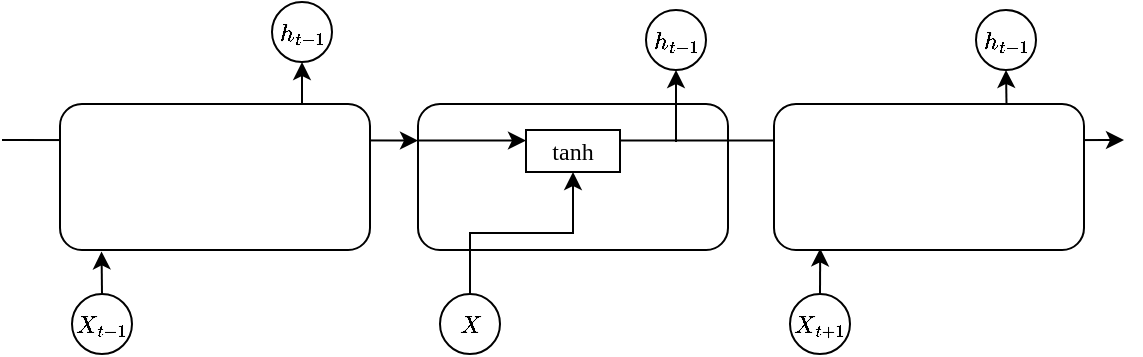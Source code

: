 <mxfile version="18.1.2" type="github" pages="4">
  <diagram id="EMZMHPRDQE-Ls_qf3bnq" name="第 1 页">
    <mxGraphModel dx="748" dy="395" grid="0" gridSize="10" guides="1" tooltips="1" connect="1" arrows="1" fold="1" page="1" pageScale="1" pageWidth="850" pageHeight="1100" math="1" shadow="0">
      <root>
        <mxCell id="0" />
        <mxCell id="1" parent="0" />
        <mxCell id="CDPST046NpbkrJbSnLtf-18" value="" style="rounded=1;whiteSpace=wrap;html=1;" parent="1" vertex="1">
          <mxGeometry x="328" y="204" width="155" height="73" as="geometry" />
        </mxCell>
        <mxCell id="WveIREcijUkHTM2SU-ys-4" style="edgeStyle=orthogonalEdgeStyle;rounded=0;orthogonalLoop=1;jettySize=auto;html=1;exitX=1;exitY=0.25;exitDx=0;exitDy=0;fontFamily=Noto Serif Simplified Chinese;fontSource=https%3A%2F%2Ffonts.googleapis.com%2Fcss%3Ffamily%3DNoto%2BSerif%2BSimplified%2BChinese;fontSize=11;elbow=vertical;" edge="1" parent="1" source="CDPST046NpbkrJbSnLtf-8">
          <mxGeometry relative="1" as="geometry">
            <mxPoint x="681" y="222" as="targetPoint" />
          </mxGeometry>
        </mxCell>
        <mxCell id="CDPST046NpbkrJbSnLtf-8" value="&lt;font face=&quot;Times New Roman&quot;&gt;tanh&lt;/font&gt;" style="rounded=0;whiteSpace=wrap;html=1;" parent="1" vertex="1">
          <mxGeometry x="382" y="217" width="47" height="21" as="geometry" />
        </mxCell>
        <mxCell id="CDPST046NpbkrJbSnLtf-21" style="edgeStyle=orthogonalEdgeStyle;rounded=0;orthogonalLoop=1;jettySize=auto;html=1;exitX=0.5;exitY=0;exitDx=0;exitDy=0;entryX=0.134;entryY=1.01;entryDx=0;entryDy=0;entryPerimeter=0;fontFamily=Times New Roman;" parent="1" source="CDPST046NpbkrJbSnLtf-11" target="WOzQezb-YbpJzm0etGFt-1" edge="1">
          <mxGeometry relative="1" as="geometry" />
        </mxCell>
        <mxCell id="CDPST046NpbkrJbSnLtf-11" value="$$X_{t-1}$$" style="ellipse;whiteSpace=wrap;html=1;aspect=fixed;fontFamily=Times New Roman;" parent="1" vertex="1">
          <mxGeometry x="155" y="299" width="30" height="30" as="geometry" />
        </mxCell>
        <mxCell id="WveIREcijUkHTM2SU-ys-3" style="edgeStyle=orthogonalEdgeStyle;rounded=0;orthogonalLoop=1;jettySize=auto;html=1;exitX=0.5;exitY=0;exitDx=0;exitDy=0;entryX=0.5;entryY=1;entryDx=0;entryDy=0;fontFamily=Noto Serif Simplified Chinese;fontSource=https%3A%2F%2Ffonts.googleapis.com%2Fcss%3Ffamily%3DNoto%2BSerif%2BSimplified%2BChinese;fontSize=11;elbow=vertical;" edge="1" parent="1" source="CDPST046NpbkrJbSnLtf-15" target="CDPST046NpbkrJbSnLtf-8">
          <mxGeometry relative="1" as="geometry" />
        </mxCell>
        <mxCell id="CDPST046NpbkrJbSnLtf-15" value="$$X$$" style="ellipse;whiteSpace=wrap;html=1;aspect=fixed;fontFamily=Times New Roman;" parent="1" vertex="1">
          <mxGeometry x="339" y="299" width="30" height="30" as="geometry" />
        </mxCell>
        <mxCell id="CDPST046NpbkrJbSnLtf-23" style="edgeStyle=orthogonalEdgeStyle;rounded=0;orthogonalLoop=1;jettySize=auto;html=1;exitX=0.5;exitY=0;exitDx=0;exitDy=0;entryX=0.149;entryY=0.989;entryDx=0;entryDy=0;entryPerimeter=0;fontFamily=Times New Roman;" parent="1" source="CDPST046NpbkrJbSnLtf-16" target="CDPST046NpbkrJbSnLtf-17" edge="1">
          <mxGeometry relative="1" as="geometry" />
        </mxCell>
        <mxCell id="CDPST046NpbkrJbSnLtf-16" value="$$X_{t+1}$$" style="ellipse;whiteSpace=wrap;html=1;aspect=fixed;fontFamily=Times New Roman;" parent="1" vertex="1">
          <mxGeometry x="514" y="299" width="30" height="30" as="geometry" />
        </mxCell>
        <mxCell id="WveIREcijUkHTM2SU-ys-9" style="edgeStyle=orthogonalEdgeStyle;rounded=0;orthogonalLoop=1;jettySize=auto;html=1;exitX=0.75;exitY=0;exitDx=0;exitDy=0;entryX=0.5;entryY=1;entryDx=0;entryDy=0;fontFamily=Noto Serif Simplified Chinese;fontSource=https%3A%2F%2Ffonts.googleapis.com%2Fcss%3Ffamily%3DNoto%2BSerif%2BSimplified%2BChinese;fontSize=11;elbow=vertical;" edge="1" parent="1" source="CDPST046NpbkrJbSnLtf-17" target="CDPST046NpbkrJbSnLtf-26">
          <mxGeometry relative="1" as="geometry" />
        </mxCell>
        <mxCell id="CDPST046NpbkrJbSnLtf-17" value="" style="rounded=1;whiteSpace=wrap;html=1;" parent="1" vertex="1">
          <mxGeometry x="506" y="204" width="155" height="73" as="geometry" />
        </mxCell>
        <mxCell id="CDPST046NpbkrJbSnLtf-24" value="$$h_{t-1}$$" style="ellipse;whiteSpace=wrap;html=1;aspect=fixed;fontFamily=Times New Roman;" parent="1" vertex="1">
          <mxGeometry x="255" y="153" width="30" height="30" as="geometry" />
        </mxCell>
        <mxCell id="CDPST046NpbkrJbSnLtf-25" value="$$h_{t-1}$$" style="ellipse;whiteSpace=wrap;html=1;aspect=fixed;fontFamily=Times New Roman;" parent="1" vertex="1">
          <mxGeometry x="442" y="157" width="30" height="30" as="geometry" />
        </mxCell>
        <mxCell id="CDPST046NpbkrJbSnLtf-26" value="$$h_{t-1}$$" style="ellipse;whiteSpace=wrap;html=1;aspect=fixed;fontFamily=Times New Roman;" parent="1" vertex="1">
          <mxGeometry x="607" y="157" width="30" height="30" as="geometry" />
        </mxCell>
        <mxCell id="WveIREcijUkHTM2SU-ys-1" value="" style="endArrow=classic;html=1;rounded=0;fontFamily=Noto Serif Simplified Chinese;fontSource=https%3A%2F%2Ffonts.googleapis.com%2Fcss%3Ffamily%3DNoto%2BSerif%2BSimplified%2BChinese;fontSize=11;curved=1;elbow=vertical;entryX=0;entryY=0.25;entryDx=0;entryDy=0;" edge="1" parent="1" target="CDPST046NpbkrJbSnLtf-18">
          <mxGeometry width="50" height="50" relative="1" as="geometry">
            <mxPoint x="120" y="222" as="sourcePoint" />
            <mxPoint x="123" y="184" as="targetPoint" />
          </mxGeometry>
        </mxCell>
        <mxCell id="WveIREcijUkHTM2SU-ys-5" style="edgeStyle=orthogonalEdgeStyle;rounded=0;orthogonalLoop=1;jettySize=auto;html=1;exitX=0.75;exitY=0;exitDx=0;exitDy=0;entryX=0.5;entryY=1;entryDx=0;entryDy=0;fontFamily=Noto Serif Simplified Chinese;fontSource=https%3A%2F%2Ffonts.googleapis.com%2Fcss%3Ffamily%3DNoto%2BSerif%2BSimplified%2BChinese;fontSize=11;elbow=vertical;" edge="1" parent="1" source="WOzQezb-YbpJzm0etGFt-1" target="CDPST046NpbkrJbSnLtf-24">
          <mxGeometry relative="1" as="geometry" />
        </mxCell>
        <mxCell id="WOzQezb-YbpJzm0etGFt-1" value="" style="rounded=1;whiteSpace=wrap;html=1;" parent="1" vertex="1">
          <mxGeometry x="149" y="204" width="155" height="73" as="geometry" />
        </mxCell>
        <mxCell id="WveIREcijUkHTM2SU-ys-2" value="" style="endArrow=classic;html=1;rounded=0;fontFamily=Noto Serif Simplified Chinese;fontSource=https%3A%2F%2Ffonts.googleapis.com%2Fcss%3Ffamily%3DNoto%2BSerif%2BSimplified%2BChinese;fontSize=11;curved=1;elbow=vertical;exitX=0;exitY=0.25;exitDx=0;exitDy=0;entryX=0;entryY=0.25;entryDx=0;entryDy=0;" edge="1" parent="1" source="CDPST046NpbkrJbSnLtf-18" target="CDPST046NpbkrJbSnLtf-8">
          <mxGeometry width="50" height="50" relative="1" as="geometry">
            <mxPoint x="399" y="271" as="sourcePoint" />
            <mxPoint x="382" y="221" as="targetPoint" />
          </mxGeometry>
        </mxCell>
        <mxCell id="WveIREcijUkHTM2SU-ys-7" value="" style="endArrow=classic;html=1;rounded=0;fontFamily=Noto Serif Simplified Chinese;fontSource=https%3A%2F%2Ffonts.googleapis.com%2Fcss%3Ffamily%3DNoto%2BSerif%2BSimplified%2BChinese;fontSize=11;elbow=vertical;entryX=0.5;entryY=1;entryDx=0;entryDy=0;" edge="1" parent="1" target="CDPST046NpbkrJbSnLtf-25">
          <mxGeometry width="50" height="50" relative="1" as="geometry">
            <mxPoint x="457" y="223" as="sourcePoint" />
            <mxPoint x="515" y="211" as="targetPoint" />
          </mxGeometry>
        </mxCell>
      </root>
    </mxGraphModel>
  </diagram>
  <diagram id="I0seHJ-mc3InrynozngA" name="第 2 页">
    <mxGraphModel dx="1633" dy="862" grid="0" gridSize="10" guides="1" tooltips="1" connect="1" arrows="1" fold="1" page="1" pageScale="1" pageWidth="850" pageHeight="1100" math="1" shadow="0">
      <root>
        <mxCell id="0" />
        <mxCell id="1" parent="0" />
        <mxCell id="2tGEgCnMDD7LjguXCQ8--16" style="edgeStyle=orthogonalEdgeStyle;rounded=0;orthogonalLoop=1;jettySize=auto;html=1;exitX=0.25;exitY=1;exitDx=0;exitDy=0;entryX=0.5;entryY=0;entryDx=0;entryDy=0;entryPerimeter=0;fontFamily=Noto Serif Simplified Chinese;fontSource=https%3A%2F%2Ffonts.googleapis.com%2Fcss%3Ffamily%3DNoto%2BSerif%2BSimplified%2BChinese;fontSize=15;" edge="1" parent="1" source="2tGEgCnMDD7LjguXCQ8--12" target="2tGEgCnMDD7LjguXCQ8--1">
          <mxGeometry relative="1" as="geometry" />
        </mxCell>
        <mxCell id="2tGEgCnMDD7LjguXCQ8--12" value="" style="rounded=0;whiteSpace=wrap;html=1;fontSize=15;" vertex="1" parent="1">
          <mxGeometry x="379" y="164" width="170" height="67" as="geometry" />
        </mxCell>
        <mxCell id="2tGEgCnMDD7LjguXCQ8--10" value="" style="rounded=0;whiteSpace=wrap;html=1;fontSize=15;" vertex="1" parent="1">
          <mxGeometry x="118" y="164" width="232" height="67" as="geometry" />
        </mxCell>
        <mxCell id="2tGEgCnMDD7LjguXCQ8--20" value="" style="edgeStyle=orthogonalEdgeStyle;rounded=0;orthogonalLoop=1;jettySize=auto;html=1;fontFamily=Noto Serif Simplified Chinese;fontSource=https%3A%2F%2Ffonts.googleapis.com%2Fcss%3Ffamily%3DNoto%2BSerif%2BSimplified%2BChinese;fontSize=15;" edge="1" parent="1" source="2tGEgCnMDD7LjguXCQ8--1" target="2tGEgCnMDD7LjguXCQ8--19">
          <mxGeometry relative="1" as="geometry" />
        </mxCell>
        <mxCell id="2tGEgCnMDD7LjguXCQ8--1" value="&lt;font style=&quot;font-size: 20px;&quot;&gt;数据集&lt;/font&gt;" style="strokeWidth=2;html=1;shape=mxgraph.flowchart.terminator;whiteSpace=wrap;fontSize=20;" vertex="1" parent="1">
          <mxGeometry x="368" y="296" width="107" height="67" as="geometry" />
        </mxCell>
        <mxCell id="2tGEgCnMDD7LjguXCQ8--2" value="PM2.5" style="strokeWidth=2;html=1;shape=mxgraph.flowchart.start_2;whiteSpace=wrap;fontSize=15;" vertex="1" parent="1">
          <mxGeometry x="128" y="176" width="48" height="48" as="geometry" />
        </mxCell>
        <mxCell id="2tGEgCnMDD7LjguXCQ8--3" value="湿度" style="strokeWidth=2;html=1;shape=mxgraph.flowchart.start_2;whiteSpace=wrap;fontSize=15;" vertex="1" parent="1">
          <mxGeometry x="488" y="176" width="48" height="48" as="geometry" />
        </mxCell>
        <mxCell id="2tGEgCnMDD7LjguXCQ8--4" value="$$SO_{2}$$" style="strokeWidth=2;html=1;shape=mxgraph.flowchart.start_2;whiteSpace=wrap;fontSize=15;" vertex="1" parent="1">
          <mxGeometry x="199" y="176" width="48" height="48" as="geometry" />
        </mxCell>
        <mxCell id="2tGEgCnMDD7LjguXCQ8--5" value="$$NO_{2}$$" style="strokeWidth=2;html=1;shape=mxgraph.flowchart.start_2;whiteSpace=wrap;fontSize=15;" vertex="1" parent="1">
          <mxGeometry x="293" y="176" width="48" height="48" as="geometry" />
        </mxCell>
        <mxCell id="2tGEgCnMDD7LjguXCQ8--6" value="温度" style="strokeWidth=2;html=1;shape=mxgraph.flowchart.start_2;whiteSpace=wrap;fontSize=15;" vertex="1" parent="1">
          <mxGeometry x="390" y="176" width="48" height="48" as="geometry" />
        </mxCell>
        <mxCell id="2tGEgCnMDD7LjguXCQ8--8" value="" style="endArrow=none;dashed=1;html=1;dashPattern=1 3;strokeWidth=2;rounded=0;fontSize=15;" edge="1" parent="1">
          <mxGeometry width="50" height="50" relative="1" as="geometry">
            <mxPoint x="255" y="199.86" as="sourcePoint" />
            <mxPoint x="284" y="199.86" as="targetPoint" />
          </mxGeometry>
        </mxCell>
        <mxCell id="2tGEgCnMDD7LjguXCQ8--9" value="" style="endArrow=none;dashed=1;html=1;dashPattern=1 3;strokeWidth=2;rounded=0;fontSize=15;" edge="1" parent="1">
          <mxGeometry width="50" height="50" relative="1" as="geometry">
            <mxPoint x="449" y="199.9" as="sourcePoint" />
            <mxPoint x="478" y="199.9" as="targetPoint" />
          </mxGeometry>
        </mxCell>
        <mxCell id="2tGEgCnMDD7LjguXCQ8--11" value="&lt;font data-font-src=&quot;https://fonts.googleapis.com/css?family=Noto+Serif+Simplified+Chinese&quot; face=&quot;Noto Serif Simplified Chinese&quot; style=&quot;font-size: 20px;&quot;&gt;空气质量参数&lt;/font&gt;" style="text;html=1;align=center;verticalAlign=middle;resizable=0;points=[];autosize=1;strokeColor=none;fillColor=none;fontSize=20;" vertex="1" parent="1">
          <mxGeometry x="163" y="132" width="130" height="29" as="geometry" />
        </mxCell>
        <mxCell id="2tGEgCnMDD7LjguXCQ8--13" value="&lt;font data-font-src=&quot;https://fonts.googleapis.com/css?family=Noto+Serif+Simplified+Chinese&quot; face=&quot;Noto Serif Simplified Chinese&quot; style=&quot;font-size: 20px;&quot;&gt;气象参数&lt;/font&gt;" style="text;html=1;align=center;verticalAlign=middle;resizable=0;points=[];autosize=1;strokeColor=none;fillColor=none;fontFamily=Times New Roman;fontSize=20;" vertex="1" parent="1">
          <mxGeometry x="415" y="132" width="90" height="29" as="geometry" />
        </mxCell>
        <mxCell id="2tGEgCnMDD7LjguXCQ8--14" value="" style="strokeWidth=2;html=1;shape=mxgraph.flowchart.start_2;whiteSpace=wrap;fontSize=15;" vertex="1" parent="1">
          <mxGeometry x="596" y="176" width="48" height="48" as="geometry" />
        </mxCell>
        <mxCell id="2tGEgCnMDD7LjguXCQ8--15" value="" style="endArrow=classic;html=1;rounded=0;fontFamily=Noto Serif Simplified Chinese;fontSource=https%3A%2F%2Ffonts.googleapis.com%2Fcss%3Ffamily%3DNoto%2BSerif%2BSimplified%2BChinese;entryX=0.11;entryY=0.11;entryDx=0;entryDy=0;entryPerimeter=0;fontSize=15;" edge="1" parent="1" target="2tGEgCnMDD7LjguXCQ8--1">
          <mxGeometry width="50" height="50" relative="1" as="geometry">
            <mxPoint x="228" y="231" as="sourcePoint" />
            <mxPoint x="293" y="292" as="targetPoint" />
          </mxGeometry>
        </mxCell>
        <mxCell id="2tGEgCnMDD7LjguXCQ8--18" value="" style="endArrow=classic;html=1;rounded=0;fontFamily=Noto Serif Simplified Chinese;fontSource=https%3A%2F%2Ffonts.googleapis.com%2Fcss%3Ffamily%3DNoto%2BSerif%2BSimplified%2BChinese;entryX=0.89;entryY=0.11;entryDx=0;entryDy=0;entryPerimeter=0;exitX=0.5;exitY=1;exitDx=0;exitDy=0;exitPerimeter=0;fontSize=15;" edge="1" parent="1" source="2tGEgCnMDD7LjguXCQ8--14" target="2tGEgCnMDD7LjguXCQ8--1">
          <mxGeometry width="50" height="50" relative="1" as="geometry">
            <mxPoint x="523" y="328" as="sourcePoint" />
            <mxPoint x="573" y="278" as="targetPoint" />
          </mxGeometry>
        </mxCell>
        <mxCell id="2tGEgCnMDD7LjguXCQ8--24" value="" style="edgeStyle=orthogonalEdgeStyle;rounded=0;orthogonalLoop=1;jettySize=auto;html=1;fontFamily=Noto Serif Simplified Chinese;fontSource=https%3A%2F%2Ffonts.googleapis.com%2Fcss%3Ffamily%3DNoto%2BSerif%2BSimplified%2BChinese;fontSize=15;" edge="1" parent="1" source="2tGEgCnMDD7LjguXCQ8--19" target="2tGEgCnMDD7LjguXCQ8--23">
          <mxGeometry relative="1" as="geometry" />
        </mxCell>
        <mxCell id="2tGEgCnMDD7LjguXCQ8--19" value="&lt;span style=&quot;font-size: 20px;&quot;&gt;训练模块&lt;/span&gt;" style="strokeWidth=2;html=1;shape=mxgraph.flowchart.terminator;whiteSpace=wrap;fontSize=20;" vertex="1" parent="1">
          <mxGeometry x="368" y="407" width="109" height="67" as="geometry" />
        </mxCell>
        <mxCell id="2tGEgCnMDD7LjguXCQ8--22" value="数据采集" style="text;html=1;align=center;verticalAlign=middle;resizable=0;points=[];autosize=1;strokeColor=none;fillColor=none;fontSize=20;fontFamily=Noto Serif Simplified Chinese;" vertex="1" parent="1">
          <mxGeometry x="725" y="249.5" width="90" height="28" as="geometry" />
        </mxCell>
        <mxCell id="2tGEgCnMDD7LjguXCQ8--27" value="" style="edgeStyle=orthogonalEdgeStyle;rounded=0;orthogonalLoop=1;jettySize=auto;html=1;fontFamily=Noto Serif Simplified Chinese;fontSource=https%3A%2F%2Ffonts.googleapis.com%2Fcss%3Ffamily%3DNoto%2BSerif%2BSimplified%2BChinese;fontSize=15;" edge="1" parent="1" source="2tGEgCnMDD7LjguXCQ8--23" target="2tGEgCnMDD7LjguXCQ8--26">
          <mxGeometry relative="1" as="geometry" />
        </mxCell>
        <mxCell id="2tGEgCnMDD7LjguXCQ8--23" value="&lt;span style=&quot;font-size: 20px;&quot;&gt;预测模块&lt;/span&gt;" style="strokeWidth=2;html=1;shape=mxgraph.flowchart.terminator;whiteSpace=wrap;fontSize=20;" vertex="1" parent="1">
          <mxGeometry x="368" y="516.5" width="109" height="67" as="geometry" />
        </mxCell>
        <mxCell id="2tGEgCnMDD7LjguXCQ8--37" style="edgeStyle=orthogonalEdgeStyle;rounded=0;orthogonalLoop=1;jettySize=auto;html=1;exitX=0;exitY=0.5;exitDx=0;exitDy=0;exitPerimeter=0;entryX=0.5;entryY=0;entryDx=0;entryDy=0;fontFamily=Noto Serif Simplified Chinese;fontSource=https%3A%2F%2Ffonts.googleapis.com%2Fcss%3Ffamily%3DNoto%2BSerif%2BSimplified%2BChinese;fontSize=15;" edge="1" parent="1" source="2tGEgCnMDD7LjguXCQ8--26" target="2tGEgCnMDD7LjguXCQ8--33">
          <mxGeometry relative="1" as="geometry" />
        </mxCell>
        <mxCell id="2tGEgCnMDD7LjguXCQ8--40" style="edgeStyle=orthogonalEdgeStyle;rounded=0;orthogonalLoop=1;jettySize=auto;html=1;exitX=1;exitY=0.5;exitDx=0;exitDy=0;exitPerimeter=0;entryX=0.5;entryY=0;entryDx=0;entryDy=0;fontFamily=Noto Serif Simplified Chinese;fontSource=https%3A%2F%2Ffonts.googleapis.com%2Fcss%3Ffamily%3DNoto%2BSerif%2BSimplified%2BChinese;fontSize=15;" edge="1" parent="1" source="2tGEgCnMDD7LjguXCQ8--26" target="2tGEgCnMDD7LjguXCQ8--39">
          <mxGeometry relative="1" as="geometry" />
        </mxCell>
        <mxCell id="2tGEgCnMDD7LjguXCQ8--26" value="&lt;span style=&quot;font-size: 20px;&quot;&gt;输出结果&lt;/span&gt;" style="strokeWidth=2;html=1;shape=mxgraph.flowchart.terminator;whiteSpace=wrap;fontSize=20;" vertex="1" parent="1">
          <mxGeometry x="368" y="626" width="109" height="67" as="geometry" />
        </mxCell>
        <mxCell id="2tGEgCnMDD7LjguXCQ8--28" value="&lt;span style=&quot;font-family: Helvetica; font-size: 20px;&quot;&gt;其他参数&lt;/span&gt;" style="text;html=1;align=center;verticalAlign=middle;resizable=0;points=[];autosize=1;strokeColor=none;fillColor=none;fontSize=20;fontFamily=Noto Serif Simplified Chinese;" vertex="1" parent="1">
          <mxGeometry x="579" y="132" width="90" height="29" as="geometry" />
        </mxCell>
        <mxCell id="2tGEgCnMDD7LjguXCQ8--31" value="数据预处理" style="text;html=1;align=center;verticalAlign=middle;resizable=0;points=[];autosize=1;strokeColor=none;fillColor=none;fontSize=20;fontFamily=Noto Serif Simplified Chinese;" vertex="1" parent="1">
          <mxGeometry x="439" y="368" width="110" height="28" as="geometry" />
        </mxCell>
        <mxCell id="2tGEgCnMDD7LjguXCQ8--32" value="" style="endArrow=none;dashed=1;html=1;dashPattern=1 3;strokeWidth=2;rounded=0;fontSize=15;" edge="1" parent="1">
          <mxGeometry width="50" height="50" relative="1" as="geometry">
            <mxPoint x="605.5" y="199.8" as="sourcePoint" />
            <mxPoint x="634.5" y="199.8" as="targetPoint" />
          </mxGeometry>
        </mxCell>
        <mxCell id="2tGEgCnMDD7LjguXCQ8--33" value="Excel/Csv数据" style="rounded=0;whiteSpace=wrap;html=1;fontSize=20;" vertex="1" parent="1">
          <mxGeometry x="215" y="711" width="135" height="37" as="geometry" />
        </mxCell>
        <mxCell id="2tGEgCnMDD7LjguXCQ8--39" value="曲线图" style="rounded=0;whiteSpace=wrap;html=1;fontSize=20;" vertex="1" parent="1">
          <mxGeometry x="488" y="711" width="135" height="37" as="geometry" />
        </mxCell>
        <mxCell id="2tGEgCnMDD7LjguXCQ8--41" value="" style="strokeWidth=2;html=1;shape=mxgraph.flowchart.annotation_2;align=left;labelPosition=right;pointerEvents=1;fontFamily=Noto Serif Simplified Chinese;fontSource=https%3A%2F%2Ffonts.googleapis.com%2Fcss%3Ffamily%3DNoto%2BSerif%2BSimplified%2BChinese;fontSize=15;rotation=-180;" vertex="1" parent="1">
          <mxGeometry x="660" y="213.5" width="50" height="100" as="geometry" />
        </mxCell>
      </root>
    </mxGraphModel>
  </diagram>
  <diagram id="lQTyZTXMPaL4OQDkoCTH" name="第 3 页">
    <mxGraphModel dx="898" dy="474" grid="0" gridSize="10" guides="1" tooltips="1" connect="1" arrows="1" fold="1" page="1" pageScale="1" pageWidth="850" pageHeight="1100" math="0" shadow="0">
      <root>
        <mxCell id="0" />
        <mxCell id="1" parent="0" />
        <mxCell id="EgnBDkRhP-dgT7mE24fC-1" value="" style="ellipse;whiteSpace=wrap;html=1;aspect=fixed;fontFamily=Noto Serif Simplified Chinese;fontSource=https%3A%2F%2Ffonts.googleapis.com%2Fcss%3Ffamily%3DNoto%2BSerif%2BSimplified%2BChinese;fontSize=20;" vertex="1" parent="1">
          <mxGeometry x="123" y="130" width="31" height="31" as="geometry" />
        </mxCell>
        <mxCell id="EgnBDkRhP-dgT7mE24fC-2" value="" style="ellipse;whiteSpace=wrap;html=1;aspect=fixed;fontFamily=Noto Serif Simplified Chinese;fontSource=https%3A%2F%2Ffonts.googleapis.com%2Fcss%3Ffamily%3DNoto%2BSerif%2BSimplified%2BChinese;fontSize=20;" vertex="1" parent="1">
          <mxGeometry x="234" y="161" width="31" height="31" as="geometry" />
        </mxCell>
        <mxCell id="EgnBDkRhP-dgT7mE24fC-3" value="" style="ellipse;whiteSpace=wrap;html=1;aspect=fixed;fontFamily=Noto Serif Simplified Chinese;fontSource=https%3A%2F%2Ffonts.googleapis.com%2Fcss%3Ffamily%3DNoto%2BSerif%2BSimplified%2BChinese;fontSize=20;" vertex="1" parent="1">
          <mxGeometry x="123" y="186" width="31" height="31" as="geometry" />
        </mxCell>
        <mxCell id="EgnBDkRhP-dgT7mE24fC-4" value="" style="ellipse;whiteSpace=wrap;html=1;aspect=fixed;fontFamily=Noto Serif Simplified Chinese;fontSource=https%3A%2F%2Ffonts.googleapis.com%2Fcss%3Ffamily%3DNoto%2BSerif%2BSimplified%2BChinese;fontSize=20;" vertex="1" parent="1">
          <mxGeometry x="123" y="242" width="31" height="31" as="geometry" />
        </mxCell>
        <mxCell id="EgnBDkRhP-dgT7mE24fC-5" value="" style="ellipse;whiteSpace=wrap;html=1;aspect=fixed;fontFamily=Noto Serif Simplified Chinese;fontSource=https%3A%2F%2Ffonts.googleapis.com%2Fcss%3Ffamily%3DNoto%2BSerif%2BSimplified%2BChinese;fontSize=20;" vertex="1" parent="1">
          <mxGeometry x="123" y="298" width="31" height="31" as="geometry" />
        </mxCell>
        <mxCell id="EgnBDkRhP-dgT7mE24fC-7" value="" style="ellipse;whiteSpace=wrap;html=1;aspect=fixed;fontFamily=Noto Serif Simplified Chinese;fontSource=https%3A%2F%2Ffonts.googleapis.com%2Fcss%3Ffamily%3DNoto%2BSerif%2BSimplified%2BChinese;fontSize=20;" vertex="1" parent="1">
          <mxGeometry x="234" y="217" width="31" height="31" as="geometry" />
        </mxCell>
        <mxCell id="EgnBDkRhP-dgT7mE24fC-9" value="" style="ellipse;whiteSpace=wrap;html=1;aspect=fixed;fontFamily=Noto Serif Simplified Chinese;fontSource=https%3A%2F%2Ffonts.googleapis.com%2Fcss%3Ffamily%3DNoto%2BSerif%2BSimplified%2BChinese;fontSize=20;" vertex="1" parent="1">
          <mxGeometry x="234" y="273" width="31" height="31" as="geometry" />
        </mxCell>
        <mxCell id="EgnBDkRhP-dgT7mE24fC-12" value="" style="ellipse;whiteSpace=wrap;html=1;aspect=fixed;fontFamily=Noto Serif Simplified Chinese;fontSource=https%3A%2F%2Ffonts.googleapis.com%2Fcss%3Ffamily%3DNoto%2BSerif%2BSimplified%2BChinese;fontSize=20;" vertex="1" parent="1">
          <mxGeometry x="313" y="248" width="31" height="31" as="geometry" />
        </mxCell>
        <mxCell id="EgnBDkRhP-dgT7mE24fC-13" value="" style="ellipse;whiteSpace=wrap;html=1;aspect=fixed;fontFamily=Noto Serif Simplified Chinese;fontSource=https%3A%2F%2Ffonts.googleapis.com%2Fcss%3Ffamily%3DNoto%2BSerif%2BSimplified%2BChinese;fontSize=20;" vertex="1" parent="1">
          <mxGeometry x="313" y="192" width="31" height="31" as="geometry" />
        </mxCell>
        <mxCell id="EgnBDkRhP-dgT7mE24fC-15" value="" style="ellipse;whiteSpace=wrap;html=1;aspect=fixed;fontFamily=Noto Serif Simplified Chinese;fontSource=https%3A%2F%2Ffonts.googleapis.com%2Fcss%3Ffamily%3DNoto%2BSerif%2BSimplified%2BChinese;fontSize=20;" vertex="1" parent="1">
          <mxGeometry x="425" y="223" width="31" height="31" as="geometry" />
        </mxCell>
        <mxCell id="EgnBDkRhP-dgT7mE24fC-16" value="" style="strokeWidth=1;html=1;shape=mxgraph.flowchart.annotation_2;align=left;labelPosition=right;pointerEvents=1;fontFamily=Noto Serif Simplified Chinese;fontSource=https%3A%2F%2Ffonts.googleapis.com%2Fcss%3Ffamily%3DNoto%2BSerif%2BSimplified%2BChinese;fontSize=11;rotation=90;" vertex="1" parent="1">
          <mxGeometry x="278" y="35" width="50" height="171" as="geometry" />
        </mxCell>
        <mxCell id="EgnBDkRhP-dgT7mE24fC-17" value="隐藏层" style="text;html=1;align=center;verticalAlign=middle;resizable=0;points=[];autosize=1;strokeColor=none;fillColor=none;fontSize=20;fontFamily=Noto Serif Simplified Chinese;" vertex="1" parent="1">
          <mxGeometry x="265" y="63" width="70" height="28" as="geometry" />
        </mxCell>
        <mxCell id="EgnBDkRhP-dgT7mE24fC-18" value="输入层" style="text;html=1;align=center;verticalAlign=middle;resizable=0;points=[];autosize=1;strokeColor=none;fillColor=none;fontSize=20;fontFamily=Noto Serif Simplified Chinese;" vertex="1" parent="1">
          <mxGeometry x="103.5" y="63" width="70" height="28" as="geometry" />
        </mxCell>
        <mxCell id="EgnBDkRhP-dgT7mE24fC-19" value="输出层" style="text;html=1;align=center;verticalAlign=middle;resizable=0;points=[];autosize=1;strokeColor=none;fillColor=none;fontSize=20;fontFamily=Noto Serif Simplified Chinese;" vertex="1" parent="1">
          <mxGeometry x="405.5" y="63" width="70" height="28" as="geometry" />
        </mxCell>
        <mxCell id="EgnBDkRhP-dgT7mE24fC-33" value="" style="endArrow=classic;html=1;rounded=0;fontFamily=Noto Serif Simplified Chinese;fontSource=https%3A%2F%2Ffonts.googleapis.com%2Fcss%3Ffamily%3DNoto%2BSerif%2BSimplified%2BChinese;fontSize=11;curved=1;elbow=vertical;exitX=1;exitY=0.5;exitDx=0;exitDy=0;entryX=0;entryY=0.5;entryDx=0;entryDy=0;" edge="1" parent="1" source="EgnBDkRhP-dgT7mE24fC-1" target="EgnBDkRhP-dgT7mE24fC-2">
          <mxGeometry width="50" height="50" relative="1" as="geometry">
            <mxPoint x="162" y="175" as="sourcePoint" />
            <mxPoint x="212" y="125" as="targetPoint" />
          </mxGeometry>
        </mxCell>
        <mxCell id="EgnBDkRhP-dgT7mE24fC-34" value="" style="endArrow=classic;html=1;rounded=0;fontFamily=Noto Serif Simplified Chinese;fontSource=https%3A%2F%2Ffonts.googleapis.com%2Fcss%3Ffamily%3DNoto%2BSerif%2BSimplified%2BChinese;fontSize=11;curved=1;elbow=vertical;exitX=1;exitY=0.5;exitDx=0;exitDy=0;entryX=0;entryY=0.5;entryDx=0;entryDy=0;" edge="1" parent="1" source="EgnBDkRhP-dgT7mE24fC-1" target="EgnBDkRhP-dgT7mE24fC-7">
          <mxGeometry width="50" height="50" relative="1" as="geometry">
            <mxPoint x="154" y="175" as="sourcePoint" />
            <mxPoint x="234" y="206" as="targetPoint" />
          </mxGeometry>
        </mxCell>
        <mxCell id="EgnBDkRhP-dgT7mE24fC-35" value="" style="endArrow=classic;html=1;rounded=0;fontFamily=Noto Serif Simplified Chinese;fontSource=https%3A%2F%2Ffonts.googleapis.com%2Fcss%3Ffamily%3DNoto%2BSerif%2BSimplified%2BChinese;fontSize=11;curved=1;elbow=vertical;exitX=1;exitY=0.5;exitDx=0;exitDy=0;entryX=0;entryY=0.5;entryDx=0;entryDy=0;" edge="1" parent="1" source="EgnBDkRhP-dgT7mE24fC-1" target="EgnBDkRhP-dgT7mE24fC-9">
          <mxGeometry width="50" height="50" relative="1" as="geometry">
            <mxPoint x="174" y="165.5" as="sourcePoint" />
            <mxPoint x="254" y="196.5" as="targetPoint" />
          </mxGeometry>
        </mxCell>
        <mxCell id="EgnBDkRhP-dgT7mE24fC-37" value="" style="endArrow=classic;html=1;rounded=0;fontFamily=Noto Serif Simplified Chinese;fontSource=https%3A%2F%2Ffonts.googleapis.com%2Fcss%3Ffamily%3DNoto%2BSerif%2BSimplified%2BChinese;fontSize=11;curved=1;elbow=vertical;exitX=1;exitY=0.5;exitDx=0;exitDy=0;entryX=0;entryY=0.5;entryDx=0;entryDy=0;" edge="1" parent="1" source="EgnBDkRhP-dgT7mE24fC-3" target="EgnBDkRhP-dgT7mE24fC-2">
          <mxGeometry width="50" height="50" relative="1" as="geometry">
            <mxPoint x="194" y="185.5" as="sourcePoint" />
            <mxPoint x="274" y="216.5" as="targetPoint" />
          </mxGeometry>
        </mxCell>
        <mxCell id="EgnBDkRhP-dgT7mE24fC-38" value="" style="endArrow=classic;html=1;rounded=0;fontFamily=Noto Serif Simplified Chinese;fontSource=https%3A%2F%2Ffonts.googleapis.com%2Fcss%3Ffamily%3DNoto%2BSerif%2BSimplified%2BChinese;fontSize=11;curved=1;elbow=vertical;exitX=1;exitY=0.5;exitDx=0;exitDy=0;entryX=0;entryY=0.5;entryDx=0;entryDy=0;" edge="1" parent="1" source="EgnBDkRhP-dgT7mE24fC-4" target="EgnBDkRhP-dgT7mE24fC-7">
          <mxGeometry width="50" height="50" relative="1" as="geometry">
            <mxPoint x="204" y="195.5" as="sourcePoint" />
            <mxPoint x="284" y="226.5" as="targetPoint" />
          </mxGeometry>
        </mxCell>
        <mxCell id="EgnBDkRhP-dgT7mE24fC-39" value="" style="endArrow=classic;html=1;rounded=0;fontFamily=Noto Serif Simplified Chinese;fontSource=https%3A%2F%2Ffonts.googleapis.com%2Fcss%3Ffamily%3DNoto%2BSerif%2BSimplified%2BChinese;fontSize=11;curved=1;elbow=vertical;exitX=1;exitY=0.5;exitDx=0;exitDy=0;entryX=0;entryY=0.5;entryDx=0;entryDy=0;" edge="1" parent="1" source="EgnBDkRhP-dgT7mE24fC-5" target="EgnBDkRhP-dgT7mE24fC-7">
          <mxGeometry width="50" height="50" relative="1" as="geometry">
            <mxPoint x="214" y="205.5" as="sourcePoint" />
            <mxPoint x="294" y="236.5" as="targetPoint" />
          </mxGeometry>
        </mxCell>
        <mxCell id="EgnBDkRhP-dgT7mE24fC-41" value="" style="endArrow=classic;html=1;rounded=0;fontFamily=Noto Serif Simplified Chinese;fontSource=https%3A%2F%2Ffonts.googleapis.com%2Fcss%3Ffamily%3DNoto%2BSerif%2BSimplified%2BChinese;fontSize=11;curved=1;elbow=vertical;exitX=1;exitY=0.5;exitDx=0;exitDy=0;entryX=0;entryY=0.5;entryDx=0;entryDy=0;" edge="1" parent="1" source="EgnBDkRhP-dgT7mE24fC-3" target="EgnBDkRhP-dgT7mE24fC-7">
          <mxGeometry width="50" height="50" relative="1" as="geometry">
            <mxPoint x="234" y="225.5" as="sourcePoint" />
            <mxPoint x="314" y="256.5" as="targetPoint" />
          </mxGeometry>
        </mxCell>
        <mxCell id="EgnBDkRhP-dgT7mE24fC-42" value="" style="endArrow=classic;html=1;rounded=0;fontFamily=Noto Serif Simplified Chinese;fontSource=https%3A%2F%2Ffonts.googleapis.com%2Fcss%3Ffamily%3DNoto%2BSerif%2BSimplified%2BChinese;fontSize=11;curved=1;elbow=vertical;exitX=1;exitY=0.5;exitDx=0;exitDy=0;entryX=0;entryY=0.5;entryDx=0;entryDy=0;" edge="1" parent="1" source="EgnBDkRhP-dgT7mE24fC-3" target="EgnBDkRhP-dgT7mE24fC-9">
          <mxGeometry width="50" height="50" relative="1" as="geometry">
            <mxPoint x="244" y="235.5" as="sourcePoint" />
            <mxPoint x="324" y="266.5" as="targetPoint" />
          </mxGeometry>
        </mxCell>
        <mxCell id="EgnBDkRhP-dgT7mE24fC-44" value="" style="endArrow=classic;html=1;rounded=0;fontFamily=Noto Serif Simplified Chinese;fontSource=https%3A%2F%2Ffonts.googleapis.com%2Fcss%3Ffamily%3DNoto%2BSerif%2BSimplified%2BChinese;fontSize=11;curved=1;elbow=vertical;exitX=1;exitY=0.5;exitDx=0;exitDy=0;entryX=0;entryY=0.5;entryDx=0;entryDy=0;" edge="1" parent="1" source="EgnBDkRhP-dgT7mE24fC-4" target="EgnBDkRhP-dgT7mE24fC-2">
          <mxGeometry width="50" height="50" relative="1" as="geometry">
            <mxPoint x="264" y="255.5" as="sourcePoint" />
            <mxPoint x="344" y="286.5" as="targetPoint" />
          </mxGeometry>
        </mxCell>
        <mxCell id="EgnBDkRhP-dgT7mE24fC-45" value="" style="endArrow=classic;html=1;rounded=0;fontFamily=Noto Serif Simplified Chinese;fontSource=https%3A%2F%2Ffonts.googleapis.com%2Fcss%3Ffamily%3DNoto%2BSerif%2BSimplified%2BChinese;fontSize=11;curved=1;elbow=vertical;exitX=1;exitY=0.5;exitDx=0;exitDy=0;entryX=0;entryY=0.5;entryDx=0;entryDy=0;" edge="1" parent="1" source="EgnBDkRhP-dgT7mE24fC-4" target="EgnBDkRhP-dgT7mE24fC-9">
          <mxGeometry width="50" height="50" relative="1" as="geometry">
            <mxPoint x="274" y="265.5" as="sourcePoint" />
            <mxPoint x="354" y="296.5" as="targetPoint" />
          </mxGeometry>
        </mxCell>
        <mxCell id="EgnBDkRhP-dgT7mE24fC-47" value="" style="endArrow=classic;html=1;rounded=0;fontFamily=Noto Serif Simplified Chinese;fontSource=https%3A%2F%2Ffonts.googleapis.com%2Fcss%3Ffamily%3DNoto%2BSerif%2BSimplified%2BChinese;fontSize=11;curved=1;elbow=vertical;exitX=1;exitY=0.5;exitDx=0;exitDy=0;entryX=0;entryY=0.5;entryDx=0;entryDy=0;" edge="1" parent="1" source="EgnBDkRhP-dgT7mE24fC-5" target="EgnBDkRhP-dgT7mE24fC-9">
          <mxGeometry width="50" height="50" relative="1" as="geometry">
            <mxPoint x="294" y="285.5" as="sourcePoint" />
            <mxPoint x="374" y="316.5" as="targetPoint" />
          </mxGeometry>
        </mxCell>
        <mxCell id="EgnBDkRhP-dgT7mE24fC-48" value="" style="endArrow=classic;html=1;rounded=0;fontFamily=Noto Serif Simplified Chinese;fontSource=https%3A%2F%2Ffonts.googleapis.com%2Fcss%3Ffamily%3DNoto%2BSerif%2BSimplified%2BChinese;fontSize=11;curved=1;elbow=vertical;exitX=1;exitY=0.5;exitDx=0;exitDy=0;entryX=0;entryY=0.5;entryDx=0;entryDy=0;" edge="1" parent="1" source="EgnBDkRhP-dgT7mE24fC-5" target="EgnBDkRhP-dgT7mE24fC-2">
          <mxGeometry width="50" height="50" relative="1" as="geometry">
            <mxPoint x="304" y="295.5" as="sourcePoint" />
            <mxPoint x="384" y="326.5" as="targetPoint" />
          </mxGeometry>
        </mxCell>
        <mxCell id="EgnBDkRhP-dgT7mE24fC-49" value="" style="endArrow=classic;html=1;rounded=0;fontFamily=Noto Serif Simplified Chinese;fontSource=https%3A%2F%2Ffonts.googleapis.com%2Fcss%3Ffamily%3DNoto%2BSerif%2BSimplified%2BChinese;fontSize=11;curved=1;elbow=vertical;exitX=1;exitY=0.5;exitDx=0;exitDy=0;entryX=0;entryY=0.5;entryDx=0;entryDy=0;" edge="1" parent="1" source="EgnBDkRhP-dgT7mE24fC-2" target="EgnBDkRhP-dgT7mE24fC-13">
          <mxGeometry width="50" height="50" relative="1" as="geometry">
            <mxPoint x="314" y="305.5" as="sourcePoint" />
            <mxPoint x="394" y="336.5" as="targetPoint" />
          </mxGeometry>
        </mxCell>
        <mxCell id="EgnBDkRhP-dgT7mE24fC-50" value="" style="endArrow=classic;html=1;rounded=0;fontFamily=Noto Serif Simplified Chinese;fontSource=https%3A%2F%2Ffonts.googleapis.com%2Fcss%3Ffamily%3DNoto%2BSerif%2BSimplified%2BChinese;fontSize=11;curved=1;elbow=vertical;exitX=1;exitY=0.5;exitDx=0;exitDy=0;entryX=0;entryY=0.5;entryDx=0;entryDy=0;" edge="1" parent="1" source="EgnBDkRhP-dgT7mE24fC-2" target="EgnBDkRhP-dgT7mE24fC-12">
          <mxGeometry width="50" height="50" relative="1" as="geometry">
            <mxPoint x="324" y="315.5" as="sourcePoint" />
            <mxPoint x="404" y="346.5" as="targetPoint" />
          </mxGeometry>
        </mxCell>
        <mxCell id="EgnBDkRhP-dgT7mE24fC-51" value="" style="endArrow=classic;html=1;rounded=0;fontFamily=Noto Serif Simplified Chinese;fontSource=https%3A%2F%2Ffonts.googleapis.com%2Fcss%3Ffamily%3DNoto%2BSerif%2BSimplified%2BChinese;fontSize=11;curved=1;elbow=vertical;exitX=1;exitY=0.5;exitDx=0;exitDy=0;entryX=0;entryY=0.5;entryDx=0;entryDy=0;" edge="1" parent="1" source="EgnBDkRhP-dgT7mE24fC-7" target="EgnBDkRhP-dgT7mE24fC-13">
          <mxGeometry width="50" height="50" relative="1" as="geometry">
            <mxPoint x="334" y="325.5" as="sourcePoint" />
            <mxPoint x="414" y="356.5" as="targetPoint" />
          </mxGeometry>
        </mxCell>
        <mxCell id="EgnBDkRhP-dgT7mE24fC-52" value="" style="endArrow=classic;html=1;rounded=0;fontFamily=Noto Serif Simplified Chinese;fontSource=https%3A%2F%2Ffonts.googleapis.com%2Fcss%3Ffamily%3DNoto%2BSerif%2BSimplified%2BChinese;fontSize=11;curved=1;elbow=vertical;exitX=1;exitY=0.5;exitDx=0;exitDy=0;entryX=0;entryY=0.5;entryDx=0;entryDy=0;" edge="1" parent="1" source="EgnBDkRhP-dgT7mE24fC-7" target="EgnBDkRhP-dgT7mE24fC-12">
          <mxGeometry width="50" height="50" relative="1" as="geometry">
            <mxPoint x="344" y="335.5" as="sourcePoint" />
            <mxPoint x="424" y="366.5" as="targetPoint" />
          </mxGeometry>
        </mxCell>
        <mxCell id="EgnBDkRhP-dgT7mE24fC-53" value="" style="endArrow=classic;html=1;rounded=0;fontFamily=Noto Serif Simplified Chinese;fontSource=https%3A%2F%2Ffonts.googleapis.com%2Fcss%3Ffamily%3DNoto%2BSerif%2BSimplified%2BChinese;fontSize=11;curved=1;elbow=vertical;exitX=1;exitY=0.5;exitDx=0;exitDy=0;entryX=0;entryY=0.5;entryDx=0;entryDy=0;" edge="1" parent="1" source="EgnBDkRhP-dgT7mE24fC-9" target="EgnBDkRhP-dgT7mE24fC-13">
          <mxGeometry width="50" height="50" relative="1" as="geometry">
            <mxPoint x="354" y="345.5" as="sourcePoint" />
            <mxPoint x="434" y="376.5" as="targetPoint" />
          </mxGeometry>
        </mxCell>
        <mxCell id="EgnBDkRhP-dgT7mE24fC-54" value="" style="endArrow=classic;html=1;rounded=0;fontFamily=Noto Serif Simplified Chinese;fontSource=https%3A%2F%2Ffonts.googleapis.com%2Fcss%3Ffamily%3DNoto%2BSerif%2BSimplified%2BChinese;fontSize=11;curved=1;elbow=vertical;exitX=1;exitY=0.5;exitDx=0;exitDy=0;entryX=0;entryY=0.5;entryDx=0;entryDy=0;" edge="1" parent="1" source="EgnBDkRhP-dgT7mE24fC-9" target="EgnBDkRhP-dgT7mE24fC-12">
          <mxGeometry width="50" height="50" relative="1" as="geometry">
            <mxPoint x="364" y="355.5" as="sourcePoint" />
            <mxPoint x="444" y="386.5" as="targetPoint" />
          </mxGeometry>
        </mxCell>
        <mxCell id="EgnBDkRhP-dgT7mE24fC-55" value="" style="endArrow=classic;html=1;rounded=0;fontFamily=Noto Serif Simplified Chinese;fontSource=https%3A%2F%2Ffonts.googleapis.com%2Fcss%3Ffamily%3DNoto%2BSerif%2BSimplified%2BChinese;fontSize=11;curved=1;elbow=vertical;exitX=1;exitY=0.5;exitDx=0;exitDy=0;entryX=0;entryY=0.5;entryDx=0;entryDy=0;" edge="1" parent="1" source="EgnBDkRhP-dgT7mE24fC-13" target="EgnBDkRhP-dgT7mE24fC-15">
          <mxGeometry width="50" height="50" relative="1" as="geometry">
            <mxPoint x="374" y="365.5" as="sourcePoint" />
            <mxPoint x="454" y="396.5" as="targetPoint" />
          </mxGeometry>
        </mxCell>
        <mxCell id="EgnBDkRhP-dgT7mE24fC-56" value="" style="endArrow=classic;html=1;rounded=0;fontFamily=Noto Serif Simplified Chinese;fontSource=https%3A%2F%2Ffonts.googleapis.com%2Fcss%3Ffamily%3DNoto%2BSerif%2BSimplified%2BChinese;fontSize=11;curved=1;elbow=vertical;exitX=1;exitY=0.5;exitDx=0;exitDy=0;entryX=0;entryY=0.5;entryDx=0;entryDy=0;" edge="1" parent="1" source="EgnBDkRhP-dgT7mE24fC-12" target="EgnBDkRhP-dgT7mE24fC-15">
          <mxGeometry width="50" height="50" relative="1" as="geometry">
            <mxPoint x="384" y="375.5" as="sourcePoint" />
            <mxPoint x="464" y="406.5" as="targetPoint" />
          </mxGeometry>
        </mxCell>
      </root>
    </mxGraphModel>
  </diagram>
  <diagram id="GjL9CqPUbVIRuUMMWOZT" name="第 4 页">
    <mxGraphModel dx="1056" dy="558" grid="0" gridSize="10" guides="1" tooltips="1" connect="1" arrows="1" fold="1" page="1" pageScale="1" pageWidth="850" pageHeight="1100" math="1" shadow="0">
      <root>
        <mxCell id="0" />
        <mxCell id="1" parent="0" />
        <mxCell id="Ul3IKKEAxtdb3hJWSY0b-1" value="" style="rounded=1;whiteSpace=wrap;html=1;" vertex="1" parent="1">
          <mxGeometry x="288" y="204" width="195" height="108" as="geometry" />
        </mxCell>
        <mxCell id="Ul3IKKEAxtdb3hJWSY0b-4" style="edgeStyle=orthogonalEdgeStyle;rounded=0;orthogonalLoop=1;jettySize=auto;html=1;exitX=0.5;exitY=0;exitDx=0;exitDy=0;entryX=0.134;entryY=1.01;entryDx=0;entryDy=0;entryPerimeter=0;fontFamily=Times New Roman;" edge="1" parent="1" source="Ul3IKKEAxtdb3hJWSY0b-5" target="Ul3IKKEAxtdb3hJWSY0b-17">
          <mxGeometry relative="1" as="geometry" />
        </mxCell>
        <mxCell id="Ul3IKKEAxtdb3hJWSY0b-5" value="$$X_{t-1}$$" style="ellipse;whiteSpace=wrap;html=1;aspect=fixed;fontFamily=Times New Roman;" vertex="1" parent="1">
          <mxGeometry x="67" y="346" width="30" height="30" as="geometry" />
        </mxCell>
        <mxCell id="FIFy18olhiBHJ2sH2W6b-40" style="edgeStyle=orthogonalEdgeStyle;rounded=0;orthogonalLoop=1;jettySize=auto;html=1;exitX=0.5;exitY=0;exitDx=0;exitDy=0;fontFamily=Noto Serif Simplified Chinese;fontSource=https%3A%2F%2Ffonts.googleapis.com%2Fcss%3Ffamily%3DNoto%2BSerif%2BSimplified%2BChinese;fontSize=11;elbow=vertical;" edge="1" parent="1" source="Ul3IKKEAxtdb3hJWSY0b-7">
          <mxGeometry relative="1" as="geometry">
            <mxPoint x="308" y="299" as="targetPoint" />
          </mxGeometry>
        </mxCell>
        <mxCell id="Ul3IKKEAxtdb3hJWSY0b-7" value="$$X$$" style="ellipse;whiteSpace=wrap;html=1;aspect=fixed;fontFamily=Times New Roman;" vertex="1" parent="1">
          <mxGeometry x="292.5" y="346" width="30" height="30" as="geometry" />
        </mxCell>
        <mxCell id="Ul3IKKEAxtdb3hJWSY0b-8" style="edgeStyle=orthogonalEdgeStyle;rounded=0;orthogonalLoop=1;jettySize=auto;html=1;exitX=0.5;exitY=0;exitDx=0;exitDy=0;entryX=0.149;entryY=0.989;entryDx=0;entryDy=0;entryPerimeter=0;fontFamily=Times New Roman;" edge="1" parent="1" source="Ul3IKKEAxtdb3hJWSY0b-9" target="Ul3IKKEAxtdb3hJWSY0b-11">
          <mxGeometry relative="1" as="geometry" />
        </mxCell>
        <mxCell id="Ul3IKKEAxtdb3hJWSY0b-9" value="$$X_{t+1}$$" style="ellipse;whiteSpace=wrap;html=1;aspect=fixed;fontFamily=Times New Roman;" vertex="1" parent="1">
          <mxGeometry x="531" y="346" width="30" height="30" as="geometry" />
        </mxCell>
        <mxCell id="Ul3IKKEAxtdb3hJWSY0b-10" style="edgeStyle=orthogonalEdgeStyle;rounded=0;orthogonalLoop=1;jettySize=auto;html=1;exitX=0.75;exitY=0;exitDx=0;exitDy=0;entryX=0.5;entryY=1;entryDx=0;entryDy=0;fontFamily=Noto Serif Simplified Chinese;fontSource=https%3A%2F%2Ffonts.googleapis.com%2Fcss%3Ffamily%3DNoto%2BSerif%2BSimplified%2BChinese;fontSize=11;elbow=vertical;" edge="1" parent="1" source="Ul3IKKEAxtdb3hJWSY0b-11" target="Ul3IKKEAxtdb3hJWSY0b-14">
          <mxGeometry relative="1" as="geometry" />
        </mxCell>
        <mxCell id="Ul3IKKEAxtdb3hJWSY0b-12" value="$$h_{t-1}$$" style="ellipse;whiteSpace=wrap;html=1;aspect=fixed;fontFamily=Times New Roman;" vertex="1" parent="1">
          <mxGeometry x="198" y="152" width="30" height="30" as="geometry" />
        </mxCell>
        <mxCell id="Ul3IKKEAxtdb3hJWSY0b-13" value="$$h_{t-1}$$" style="ellipse;whiteSpace=wrap;html=1;aspect=fixed;fontFamily=Times New Roman;" vertex="1" parent="1">
          <mxGeometry x="442" y="152" width="30" height="30" as="geometry" />
        </mxCell>
        <mxCell id="Ul3IKKEAxtdb3hJWSY0b-14" value="$$h_{t-1}$$" style="ellipse;whiteSpace=wrap;html=1;aspect=fixed;fontFamily=Times New Roman;" vertex="1" parent="1">
          <mxGeometry x="661" y="152" width="30" height="30" as="geometry" />
        </mxCell>
        <mxCell id="Ul3IKKEAxtdb3hJWSY0b-16" style="edgeStyle=orthogonalEdgeStyle;rounded=0;orthogonalLoop=1;jettySize=auto;html=1;exitX=0.75;exitY=0;exitDx=0;exitDy=0;entryX=0.5;entryY=1;entryDx=0;entryDy=0;fontFamily=Noto Serif Simplified Chinese;fontSource=https%3A%2F%2Ffonts.googleapis.com%2Fcss%3Ffamily%3DNoto%2BSerif%2BSimplified%2BChinese;fontSize=11;elbow=vertical;" edge="1" parent="1" source="Ul3IKKEAxtdb3hJWSY0b-17" target="Ul3IKKEAxtdb3hJWSY0b-12">
          <mxGeometry relative="1" as="geometry" />
        </mxCell>
        <mxCell id="Ul3IKKEAxtdb3hJWSY0b-19" value="" style="endArrow=classic;html=1;rounded=0;fontFamily=Noto Serif Simplified Chinese;fontSource=https%3A%2F%2Ffonts.googleapis.com%2Fcss%3Ffamily%3DNoto%2BSerif%2BSimplified%2BChinese;fontSize=11;elbow=vertical;entryX=0.5;entryY=1;entryDx=0;entryDy=0;" edge="1" parent="1" target="Ul3IKKEAxtdb3hJWSY0b-13">
          <mxGeometry width="50" height="50" relative="1" as="geometry">
            <mxPoint x="458" y="299" as="sourcePoint" />
            <mxPoint x="515" y="211" as="targetPoint" />
          </mxGeometry>
        </mxCell>
        <mxCell id="FIFy18olhiBHJ2sH2W6b-31" style="edgeStyle=orthogonalEdgeStyle;rounded=0;orthogonalLoop=1;jettySize=auto;html=1;exitX=1;exitY=0.5;exitDx=0;exitDy=0;exitPerimeter=0;entryX=0.005;entryY=0.098;entryDx=0;entryDy=0;entryPerimeter=0;fontFamily=Noto Serif Simplified Chinese;fontSource=https%3A%2F%2Ffonts.googleapis.com%2Fcss%3Ffamily%3DNoto%2BSerif%2BSimplified%2BChinese;fontSize=11;elbow=vertical;" edge="1" parent="1" source="FIFy18olhiBHJ2sH2W6b-8" target="Ul3IKKEAxtdb3hJWSY0b-11">
          <mxGeometry relative="1" as="geometry" />
        </mxCell>
        <mxCell id="FIFy18olhiBHJ2sH2W6b-8" value="" style="verticalLabelPosition=bottom;verticalAlign=top;html=1;shape=mxgraph.flowchart.or;fontFamily=Noto Serif Simplified Chinese;fontSource=https%3A%2F%2Ffonts.googleapis.com%2Fcss%3Ffamily%3DNoto%2BSerif%2BSimplified%2BChinese;fontSize=11;strokeWidth=1;" vertex="1" parent="1">
          <mxGeometry x="305.5" y="208" width="17" height="17" as="geometry" />
        </mxCell>
        <mxCell id="FIFy18olhiBHJ2sH2W6b-27" style="edgeStyle=orthogonalEdgeStyle;rounded=0;orthogonalLoop=1;jettySize=auto;html=1;fontFamily=Noto Serif Simplified Chinese;fontSource=https%3A%2F%2Ffonts.googleapis.com%2Fcss%3Ffamily%3DNoto%2BSerif%2BSimplified%2BChinese;fontSize=11;elbow=vertical;entryX=0.5;entryY=1;entryDx=0;entryDy=0;entryPerimeter=0;" edge="1" parent="1" target="FIFy18olhiBHJ2sH2W6b-8">
          <mxGeometry relative="1" as="geometry">
            <mxPoint x="314" y="299" as="sourcePoint" />
          </mxGeometry>
        </mxCell>
        <mxCell id="FIFy18olhiBHJ2sH2W6b-10" value="&lt;span style=&quot;color: rgb(51, 51, 51); font-family: &amp;quot;Helvetica Neue&amp;quot;, Helvetica, Arial, &amp;quot;PingFang SC&amp;quot;, &amp;quot;Hiragino Sans GB&amp;quot;, &amp;quot;Microsoft YaHei&amp;quot;, &amp;quot;WenQuanYi Micro Hei&amp;quot;, sans-serif; background-color: rgb(255, 255, 255);&quot;&gt;σ&lt;/span&gt;" style="rounded=0;whiteSpace=wrap;html=1;" vertex="1" parent="1">
          <mxGeometry x="305.5" y="271" width="17" height="21" as="geometry" />
        </mxCell>
        <mxCell id="FIFy18olhiBHJ2sH2W6b-17" value="" style="endArrow=classic;html=1;rounded=0;fontFamily=Noto Serif Simplified Chinese;fontSource=https%3A%2F%2Ffonts.googleapis.com%2Fcss%3Ffamily%3DNoto%2BSerif%2BSimplified%2BChinese;fontSize=11;elbow=vertical;entryX=0.005;entryY=0.117;entryDx=0;entryDy=0;entryPerimeter=0;" edge="1" parent="1" target="Ul3IKKEAxtdb3hJWSY0b-1">
          <mxGeometry width="50" height="50" relative="1" as="geometry">
            <mxPoint x="32" y="217" as="sourcePoint" />
            <mxPoint x="82" y="167" as="targetPoint" />
          </mxGeometry>
        </mxCell>
        <mxCell id="FIFy18olhiBHJ2sH2W6b-20" value="" style="endArrow=classic;html=1;rounded=0;fontFamily=Noto Serif Simplified Chinese;fontSource=https%3A%2F%2Ffonts.googleapis.com%2Fcss%3Ffamily%3DNoto%2BSerif%2BSimplified%2BChinese;fontSize=11;elbow=vertical;" edge="1" parent="1">
          <mxGeometry width="50" height="50" relative="1" as="geometry">
            <mxPoint x="32" y="300" as="sourcePoint" />
            <mxPoint x="288" y="299" as="targetPoint" />
          </mxGeometry>
        </mxCell>
        <mxCell id="Ul3IKKEAxtdb3hJWSY0b-17" value="" style="rounded=1;whiteSpace=wrap;html=1;" vertex="1" parent="1">
          <mxGeometry x="54" y="202" width="207" height="110" as="geometry" />
        </mxCell>
        <mxCell id="FIFy18olhiBHJ2sH2W6b-23" value="" style="endArrow=classic;html=1;rounded=0;fontFamily=Noto Serif Simplified Chinese;fontSource=https%3A%2F%2Ffonts.googleapis.com%2Fcss%3Ffamily%3DNoto%2BSerif%2BSimplified%2BChinese;fontSize=11;elbow=vertical;entryX=0;entryY=0.5;entryDx=0;entryDy=0;entryPerimeter=0;" edge="1" parent="1" target="FIFy18olhiBHJ2sH2W6b-8">
          <mxGeometry width="50" height="50" relative="1" as="geometry">
            <mxPoint x="288" y="217" as="sourcePoint" />
            <mxPoint x="348" y="292" as="targetPoint" />
          </mxGeometry>
        </mxCell>
        <mxCell id="FIFy18olhiBHJ2sH2W6b-32" value="" style="endArrow=classic;html=1;rounded=0;fontFamily=Noto Serif Simplified Chinese;fontSource=https%3A%2F%2Ffonts.googleapis.com%2Fcss%3Ffamily%3DNoto%2BSerif%2BSimplified%2BChinese;fontSize=11;elbow=vertical;exitX=0.003;exitY=0.879;exitDx=0;exitDy=0;exitPerimeter=0;entryX=0;entryY=0.5;entryDx=0;entryDy=0;entryPerimeter=0;" edge="1" parent="1" source="Ul3IKKEAxtdb3hJWSY0b-1" target="FIFy18olhiBHJ2sH2W6b-30">
          <mxGeometry width="50" height="50" relative="1" as="geometry">
            <mxPoint x="388" y="268" as="sourcePoint" />
            <mxPoint x="438" y="218" as="targetPoint" />
            <Array as="points">
              <mxPoint x="402" y="299" />
              <mxPoint x="402" y="262" />
            </Array>
          </mxGeometry>
        </mxCell>
        <mxCell id="FIFy18olhiBHJ2sH2W6b-11" value="&lt;span style=&quot;color: rgb(51, 51, 51); font-family: &amp;quot;Helvetica Neue&amp;quot;, Helvetica, Arial, &amp;quot;PingFang SC&amp;quot;, &amp;quot;Hiragino Sans GB&amp;quot;, &amp;quot;Microsoft YaHei&amp;quot;, &amp;quot;WenQuanYi Micro Hei&amp;quot;, sans-serif; background-color: rgb(255, 255, 255);&quot;&gt;σ&lt;/span&gt;" style="rounded=0;whiteSpace=wrap;html=1;" vertex="1" parent="1">
          <mxGeometry x="394" y="271" width="17" height="21" as="geometry" />
        </mxCell>
        <mxCell id="FIFy18olhiBHJ2sH2W6b-34" value="" style="endArrow=classic;html=1;rounded=0;fontFamily=Noto Serif Simplified Chinese;fontSource=https%3A%2F%2Ffonts.googleapis.com%2Fcss%3Ffamily%3DNoto%2BSerif%2BSimplified%2BChinese;fontSize=11;elbow=vertical;entryX=0;entryY=0.5;entryDx=0;entryDy=0;entryPerimeter=0;" edge="1" parent="1" target="FIFy18olhiBHJ2sH2W6b-28">
          <mxGeometry width="50" height="50" relative="1" as="geometry">
            <mxPoint x="340" y="299" as="sourcePoint" />
            <mxPoint x="392" y="234" as="targetPoint" />
            <Array as="points">
              <mxPoint x="340" y="250" />
            </Array>
          </mxGeometry>
        </mxCell>
        <mxCell id="FIFy18olhiBHJ2sH2W6b-1" value="&lt;span style=&quot;color: rgb(51, 51, 51); font-family: &amp;quot;Helvetica Neue&amp;quot;, Helvetica, Arial, &amp;quot;PingFang SC&amp;quot;, &amp;quot;Hiragino Sans GB&amp;quot;, &amp;quot;Microsoft YaHei&amp;quot;, &amp;quot;WenQuanYi Micro Hei&amp;quot;, sans-serif; background-color: rgb(255, 255, 255);&quot;&gt;σ&lt;/span&gt;" style="rounded=0;whiteSpace=wrap;html=1;" vertex="1" parent="1">
          <mxGeometry x="332" y="271" width="17" height="21" as="geometry" />
        </mxCell>
        <mxCell id="FIFy18olhiBHJ2sH2W6b-5" value="" style="verticalLabelPosition=bottom;verticalAlign=top;html=1;shape=mxgraph.flowchart.summing_function;fontFamily=Noto Serif Simplified Chinese;fontSource=https%3A%2F%2Ffonts.googleapis.com%2Fcss%3Ffamily%3DNoto%2BSerif%2BSimplified%2BChinese;fontSize=11;strokeWidth=1;" vertex="1" parent="1">
          <mxGeometry x="364" y="208" width="17" height="17" as="geometry" />
        </mxCell>
        <mxCell id="FIFy18olhiBHJ2sH2W6b-35" value="" style="endArrow=classic;html=1;rounded=0;fontFamily=Noto Serif Simplified Chinese;fontSource=https%3A%2F%2Ffonts.googleapis.com%2Fcss%3Ffamily%3DNoto%2BSerif%2BSimplified%2BChinese;fontSize=11;elbow=vertical;entryX=0.5;entryY=1;entryDx=0;entryDy=0;entryPerimeter=0;" edge="1" parent="1" target="FIFy18olhiBHJ2sH2W6b-5">
          <mxGeometry width="50" height="50" relative="1" as="geometry">
            <mxPoint x="373" y="299" as="sourcePoint" />
            <mxPoint x="395" y="264" as="targetPoint" />
          </mxGeometry>
        </mxCell>
        <mxCell id="FIFy18olhiBHJ2sH2W6b-28" value="" style="verticalLabelPosition=bottom;verticalAlign=top;html=1;shape=mxgraph.flowchart.or;fontFamily=Noto Serif Simplified Chinese;fontSource=https%3A%2F%2Ffonts.googleapis.com%2Fcss%3Ffamily%3DNoto%2BSerif%2BSimplified%2BChinese;fontSize=11;strokeWidth=1;" vertex="1" parent="1">
          <mxGeometry x="364" y="242" width="17" height="17" as="geometry" />
        </mxCell>
        <mxCell id="Ul3IKKEAxtdb3hJWSY0b-3" value="&lt;font face=&quot;Times New Roman&quot;&gt;tanh&lt;/font&gt;" style="rounded=0;whiteSpace=wrap;html=1;" vertex="1" parent="1">
          <mxGeometry x="358" y="271" width="29" height="21" as="geometry" />
        </mxCell>
        <mxCell id="FIFy18olhiBHJ2sH2W6b-36" value="" style="endArrow=classic;html=1;rounded=0;fontFamily=Noto Serif Simplified Chinese;fontSource=https%3A%2F%2Ffonts.googleapis.com%2Fcss%3Ffamily%3DNoto%2BSerif%2BSimplified%2BChinese;fontSize=11;elbow=vertical;" edge="1" parent="1">
          <mxGeometry width="50" height="50" relative="1" as="geometry">
            <mxPoint x="433" y="217" as="sourcePoint" />
            <mxPoint x="514" y="300" as="targetPoint" />
            <Array as="points">
              <mxPoint x="433" y="299" />
            </Array>
          </mxGeometry>
        </mxCell>
        <mxCell id="FIFy18olhiBHJ2sH2W6b-15" value="&lt;font face=&quot;Times New Roman&quot;&gt;tanh&lt;/font&gt;" style="rounded=0;whiteSpace=wrap;html=1;" vertex="1" parent="1">
          <mxGeometry x="419.5" y="225" width="29" height="21" as="geometry" />
        </mxCell>
        <mxCell id="FIFy18olhiBHJ2sH2W6b-30" value="" style="verticalLabelPosition=bottom;verticalAlign=top;html=1;shape=mxgraph.flowchart.or;fontFamily=Noto Serif Simplified Chinese;fontSource=https%3A%2F%2Ffonts.googleapis.com%2Fcss%3Ffamily%3DNoto%2BSerif%2BSimplified%2BChinese;fontSize=11;strokeWidth=1;" vertex="1" parent="1">
          <mxGeometry x="425.5" y="254" width="17" height="17" as="geometry" />
        </mxCell>
        <mxCell id="FIFy18olhiBHJ2sH2W6b-37" value="" style="endArrow=classic;html=1;rounded=0;fontFamily=Noto Serif Simplified Chinese;fontSource=https%3A%2F%2Ffonts.googleapis.com%2Fcss%3Ffamily%3DNoto%2BSerif%2BSimplified%2BChinese;fontSize=11;elbow=vertical;exitX=0;exitY=0.1;exitDx=0;exitDy=0;exitPerimeter=0;" edge="1" parent="1" source="Ul3IKKEAxtdb3hJWSY0b-11">
          <mxGeometry width="50" height="50" relative="1" as="geometry">
            <mxPoint x="541" y="225" as="sourcePoint" />
            <mxPoint x="744" y="217" as="targetPoint" />
          </mxGeometry>
        </mxCell>
        <mxCell id="FIFy18olhiBHJ2sH2W6b-39" value="" style="endArrow=classic;html=1;rounded=0;fontFamily=Noto Serif Simplified Chinese;fontSource=https%3A%2F%2Ffonts.googleapis.com%2Fcss%3Ffamily%3DNoto%2BSerif%2BSimplified%2BChinese;fontSize=11;elbow=vertical;exitX=0;exitY=0.1;exitDx=0;exitDy=0;exitPerimeter=0;" edge="1" parent="1">
          <mxGeometry width="50" height="50" relative="1" as="geometry">
            <mxPoint x="514" y="300" as="sourcePoint" />
            <mxPoint x="744" y="300" as="targetPoint" />
          </mxGeometry>
        </mxCell>
        <mxCell id="Ul3IKKEAxtdb3hJWSY0b-11" value="" style="rounded=1;whiteSpace=wrap;html=1;" vertex="1" parent="1">
          <mxGeometry x="514" y="206" width="196" height="110" as="geometry" />
        </mxCell>
      </root>
    </mxGraphModel>
  </diagram>
</mxfile>
